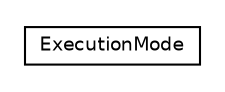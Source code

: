 #!/usr/local/bin/dot
#
# Class diagram 
# Generated by UMLGraph version 5.1 (http://www.umlgraph.org/)
#

digraph G {
	edge [fontname="Helvetica",fontsize=10,labelfontname="Helvetica",labelfontsize=10];
	node [fontname="Helvetica",fontsize=10,shape=plaintext];
	nodesep=0.25;
	ranksep=0.5;
	// com.connectlife.coreserver.tools.execution.ExecutionMode
	c0 [label=<<table title="com.connectlife.coreserver.tools.execution.ExecutionMode" border="0" cellborder="1" cellspacing="0" cellpadding="2" port="p" href="./ExecutionMode.html">
		<tr><td><table border="0" cellspacing="0" cellpadding="1">
<tr><td align="center" balign="center"> ExecutionMode </td></tr>
		</table></td></tr>
		</table>>, fontname="Helvetica", fontcolor="black", fontsize=9.0];
}

